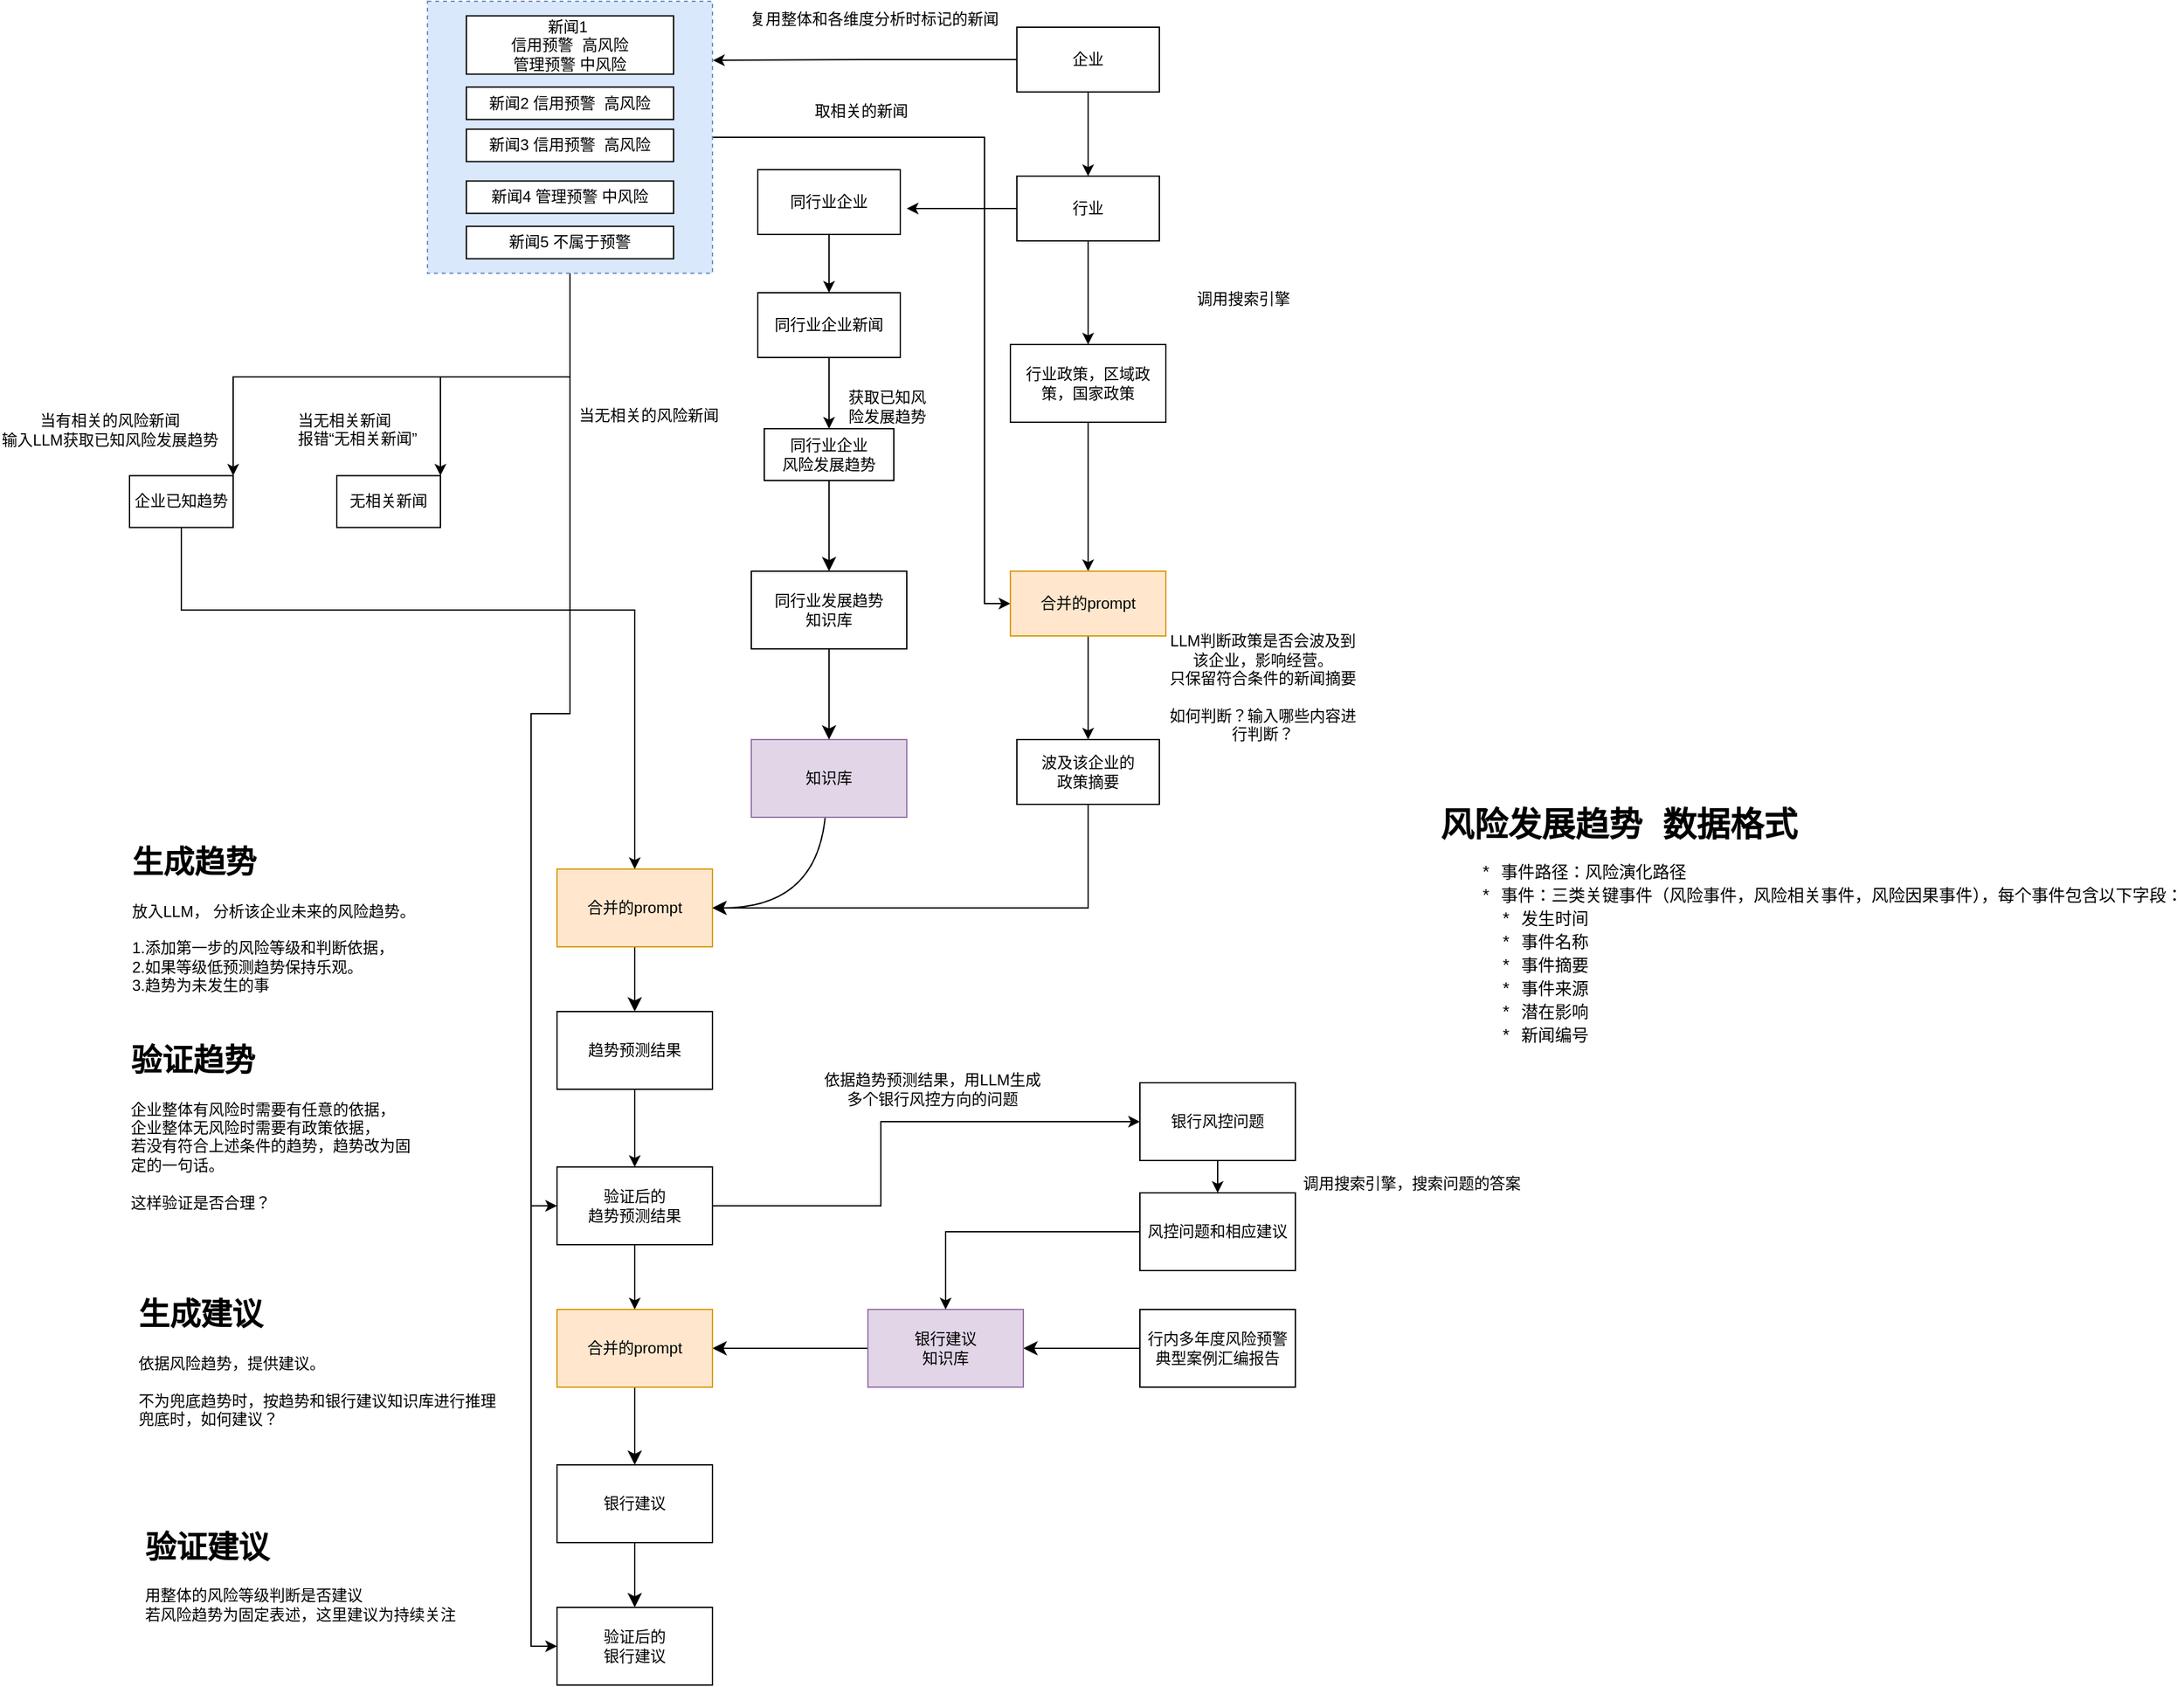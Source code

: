 <mxfile version="26.2.15" pages="2">
  <diagram id="g4KfrPMEAd8bduHjf5qQ" name="趋势预测">
    <mxGraphModel dx="2138" dy="1406" grid="1" gridSize="10" guides="1" tooltips="1" connect="1" arrows="1" fold="1" page="0" pageScale="1" pageWidth="827" pageHeight="1169" background="#FFFFFF" math="0" shadow="0">
      <root>
        <mxCell id="0" />
        <mxCell id="1" parent="0" />
        <mxCell id="ap1UafbcO5KSiNEdRv5n-14" style="edgeStyle=none;curved=1;orthogonalLoop=1;jettySize=auto;html=1;entryX=1;entryY=0.5;entryDx=0;entryDy=0;fontSize=12;startSize=8;endSize=8;" parent="1" source="oFf2WfIn4G3x6mx1aA_b-1" target="oFf2WfIn4G3x6mx1aA_b-9" edge="1">
          <mxGeometry relative="1" as="geometry">
            <Array as="points">
              <mxPoint x="-270" y="-40" />
            </Array>
          </mxGeometry>
        </mxCell>
        <mxCell id="oFf2WfIn4G3x6mx1aA_b-1" value="知识库" style="rounded=0;whiteSpace=wrap;html=1;fillColor=#e1d5e7;strokeColor=#9673a6;" parent="1" vertex="1">
          <mxGeometry x="-320" y="-170" width="120" height="60" as="geometry" />
        </mxCell>
        <mxCell id="cwKaPlKyqX2xf4Qcig6E-10" style="edgeStyle=none;curved=1;orthogonalLoop=1;jettySize=auto;html=1;entryX=0.5;entryY=0;entryDx=0;entryDy=0;fontSize=12;startSize=8;endSize=8;" parent="1" source="oFf2WfIn4G3x6mx1aA_b-5" target="oFf2WfIn4G3x6mx1aA_b-1" edge="1">
          <mxGeometry relative="1" as="geometry" />
        </mxCell>
        <mxCell id="oFf2WfIn4G3x6mx1aA_b-5" value="同行业发展趋势&lt;br&gt;知识库" style="rounded=0;whiteSpace=wrap;html=1;" parent="1" vertex="1">
          <mxGeometry x="-320" y="-300" width="120" height="60" as="geometry" />
        </mxCell>
        <mxCell id="ZHlB8Fmt3uqJ9cnptXor-5" value="" style="edgeStyle=none;curved=1;orthogonalLoop=1;jettySize=auto;html=1;fontSize=12;startSize=8;endSize=8;" parent="1" source="oFf2WfIn4G3x6mx1aA_b-9" target="ZHlB8Fmt3uqJ9cnptXor-4" edge="1">
          <mxGeometry relative="1" as="geometry" />
        </mxCell>
        <mxCell id="oFf2WfIn4G3x6mx1aA_b-9" value="合并的prompt" style="rounded=0;whiteSpace=wrap;html=1;fillColor=#ffe6cc;strokeColor=#d79b00;" parent="1" vertex="1">
          <mxGeometry x="-470" y="-70" width="120" height="60" as="geometry" />
        </mxCell>
        <mxCell id="oFf2WfIn4G3x6mx1aA_b-12" value="&lt;div style=&quot;&quot;&gt;&lt;h1&gt;&lt;span style=&quot;background-color: transparent; color: light-dark(rgb(0, 0, 0), rgb(255, 255, 255));&quot;&gt;生成趋势&lt;/span&gt;&lt;/h1&gt;&lt;span style=&quot;background-color: transparent; color: light-dark(rgb(0, 0, 0), rgb(255, 255, 255));&quot;&gt;放入LLM， 分析该企业未来的风险趋势。&lt;/span&gt;&lt;/div&gt;&lt;br&gt;&lt;div&gt;1.添加第一步的风险等级和判断依据，&lt;/div&gt;&lt;div&gt;2.如果等级低预测趋势保持乐观。&lt;/div&gt;&lt;div&gt;&lt;span style=&quot;background-color: transparent; color: light-dark(rgb(0, 0, 0), rgb(255, 255, 255));&quot;&gt;3.趋势为未发生的事&lt;/span&gt;&lt;div&gt;&lt;span style=&quot;background-color: transparent; color: light-dark(rgb(0, 0, 0), rgb(255, 255, 255));&quot;&gt;&lt;br&gt;&lt;/span&gt;&lt;/div&gt;&lt;div&gt;&lt;br&gt;&lt;/div&gt;&lt;/div&gt;" style="text;html=1;align=left;verticalAlign=middle;whiteSpace=wrap;rounded=0;" parent="1" vertex="1">
          <mxGeometry x="-800" y="-100" width="320" height="150" as="geometry" />
        </mxCell>
        <mxCell id="ZHlB8Fmt3uqJ9cnptXor-7" value="" style="edgeStyle=none;curved=1;orthogonalLoop=1;jettySize=auto;html=1;fontSize=12;startSize=8;endSize=8;" parent="1" source="ap1UafbcO5KSiNEdRv5n-1" target="ZHlB8Fmt3uqJ9cnptXor-6" edge="1">
          <mxGeometry relative="1" as="geometry" />
        </mxCell>
        <mxCell id="ap1UafbcO5KSiNEdRv5n-1" value="银行建议" style="rounded=0;whiteSpace=wrap;html=1;" parent="1" vertex="1">
          <mxGeometry x="-470" y="390" width="120" height="60" as="geometry" />
        </mxCell>
        <mxCell id="QwEnGSgPYAtN27IPZTok-28" style="edgeStyle=orthogonalEdgeStyle;rounded=0;orthogonalLoop=1;jettySize=auto;html=1;" edge="1" parent="1" source="ap1UafbcO5KSiNEdRv5n-3" target="oFf2WfIn4G3x6mx1aA_b-9">
          <mxGeometry relative="1" as="geometry">
            <Array as="points">
              <mxPoint x="-760" y="-270" />
              <mxPoint x="-410" y="-270" />
            </Array>
          </mxGeometry>
        </mxCell>
        <mxCell id="ap1UafbcO5KSiNEdRv5n-3" value="企业已知趋势" style="rounded=0;whiteSpace=wrap;html=1;" parent="1" vertex="1">
          <mxGeometry x="-800" y="-373.75" width="80" height="40" as="geometry" />
        </mxCell>
        <mxCell id="cwKaPlKyqX2xf4Qcig6E-9" style="edgeStyle=none;curved=1;orthogonalLoop=1;jettySize=auto;html=1;entryX=1;entryY=0.5;entryDx=0;entryDy=0;fontSize=12;startSize=8;endSize=8;" parent="1" source="ap1UafbcO5KSiNEdRv5n-4" target="cwKaPlKyqX2xf4Qcig6E-5" edge="1">
          <mxGeometry relative="1" as="geometry" />
        </mxCell>
        <mxCell id="ap1UafbcO5KSiNEdRv5n-4" value="行内多年度风险预警典型案例汇编报告" style="rounded=0;whiteSpace=wrap;html=1;" parent="1" vertex="1">
          <mxGeometry x="-20" y="270" width="120" height="60" as="geometry" />
        </mxCell>
        <mxCell id="ap1UafbcO5KSiNEdRv5n-12" style="edgeStyle=none;curved=1;orthogonalLoop=1;jettySize=auto;html=1;entryX=0.5;entryY=0;entryDx=0;entryDy=0;fontSize=12;startSize=8;endSize=8;strokeColor=#000000;" parent="1" source="ap1UafbcO5KSiNEdRv5n-11" target="oFf2WfIn4G3x6mx1aA_b-5" edge="1">
          <mxGeometry relative="1" as="geometry" />
        </mxCell>
        <mxCell id="ap1UafbcO5KSiNEdRv5n-11" value="同行业企业&lt;br&gt;风险发展趋势" style="rounded=0;whiteSpace=wrap;html=1;" parent="1" vertex="1">
          <mxGeometry x="-310" y="-410" width="100" height="40" as="geometry" />
        </mxCell>
        <mxCell id="ap1UafbcO5KSiNEdRv5n-15" value="&lt;div style=&quot;font-family: Consolas, &amp;quot;Courier New&amp;quot;, monospace; font-weight: normal; font-size: 13px; line-height: 18px; white-space: pre;&quot;&gt;&lt;div style=&quot;&quot;&gt;&lt;h1 style=&quot;&quot;&gt;风险发展趋势 数据格式&lt;/h1&gt;&lt;font&gt;&lt;font style=&quot;color: rgb(0, 0, 0);&quot;&gt;&amp;nbsp; &amp;nbsp; * 事件路径：风险演化路径&lt;br&gt;&lt;/font&gt;&lt;font style=&quot;color: rgb(0, 0, 0);&quot;&gt;    * 事件：三类关键事件（风险事件，风险相关事件，风险因果事件），每个事件包含以下字段：&lt;/font&gt;&lt;/font&gt;&lt;/div&gt;&lt;div style=&quot;&quot;&gt;&lt;span style=&quot;color: rgb(206, 145, 120);&quot;&gt;&lt;font style=&quot;color: rgb(0, 0, 0);&quot;&gt;&amp;nbsp; &amp;nbsp; &amp;nbsp; * 发生时间&lt;/font&gt;&lt;/span&gt;&lt;/div&gt;&lt;div style=&quot;&quot;&gt;&lt;span style=&quot;color: rgb(206, 145, 120);&quot;&gt;&lt;font style=&quot;color: rgb(0, 0, 0);&quot;&gt;&amp;nbsp; &amp;nbsp; &amp;nbsp; * 事件名称&lt;/font&gt;&lt;/span&gt;&lt;/div&gt;&lt;div style=&quot;&quot;&gt;&lt;span style=&quot;color: rgb(206, 145, 120);&quot;&gt;&lt;font style=&quot;color: rgb(0, 0, 0);&quot;&gt;&amp;nbsp; &amp;nbsp; &amp;nbsp; * 事件摘要&lt;/font&gt;&lt;/span&gt;&lt;/div&gt;&lt;div style=&quot;&quot;&gt;&lt;span style=&quot;color: rgb(206, 145, 120);&quot;&gt;&lt;font style=&quot;color: rgb(0, 0, 0);&quot;&gt;&amp;nbsp; &amp;nbsp; &amp;nbsp; * 事件来源&lt;/font&gt;&lt;/span&gt;&lt;/div&gt;&lt;div style=&quot;&quot;&gt;&lt;span style=&quot;color: rgb(206, 145, 120);&quot;&gt;&lt;font style=&quot;color: rgb(0, 0, 0);&quot;&gt;&amp;nbsp; &amp;nbsp; &amp;nbsp; * 潜在影响&lt;/font&gt;&lt;/span&gt;&lt;/div&gt;&lt;div style=&quot;&quot;&gt;&lt;span style=&quot;color: rgb(206, 145, 120);&quot;&gt;&lt;font style=&quot;color: rgb(0, 0, 0);&quot;&gt;&amp;nbsp; &amp;nbsp; &amp;nbsp; * 新闻编号&lt;/font&gt;&lt;/span&gt;&lt;/div&gt;&lt;/div&gt;" style="text;whiteSpace=wrap;html=1;" parent="1" vertex="1">
          <mxGeometry x="210" y="-135" width="560" height="220" as="geometry" />
        </mxCell>
        <mxCell id="cwKaPlKyqX2xf4Qcig6E-8" style="edgeStyle=none;curved=1;orthogonalLoop=1;jettySize=auto;html=1;entryX=1;entryY=0.5;entryDx=0;entryDy=0;fontSize=12;startSize=8;endSize=8;" parent="1" source="cwKaPlKyqX2xf4Qcig6E-5" target="cwKaPlKyqX2xf4Qcig6E-6" edge="1">
          <mxGeometry relative="1" as="geometry" />
        </mxCell>
        <mxCell id="cwKaPlKyqX2xf4Qcig6E-5" value="银行建议&lt;br&gt;知识库" style="rounded=0;whiteSpace=wrap;html=1;fillColor=#e1d5e7;strokeColor=#9673a6;" parent="1" vertex="1">
          <mxGeometry x="-230" y="270" width="120" height="60" as="geometry" />
        </mxCell>
        <mxCell id="cwKaPlKyqX2xf4Qcig6E-11" style="edgeStyle=none;curved=1;orthogonalLoop=1;jettySize=auto;html=1;entryX=0.5;entryY=0;entryDx=0;entryDy=0;fontSize=12;startSize=8;endSize=8;" parent="1" source="cwKaPlKyqX2xf4Qcig6E-6" target="ap1UafbcO5KSiNEdRv5n-1" edge="1">
          <mxGeometry relative="1" as="geometry" />
        </mxCell>
        <mxCell id="cwKaPlKyqX2xf4Qcig6E-6" value="合并的prompt" style="rounded=0;whiteSpace=wrap;html=1;fillColor=#ffe6cc;strokeColor=#d79b00;" parent="1" vertex="1">
          <mxGeometry x="-470" y="270" width="120" height="60" as="geometry" />
        </mxCell>
        <mxCell id="cwKaPlKyqX2xf4Qcig6E-12" value="&lt;h1&gt;生成建议&lt;/h1&gt;依据风险趋势，提供建议。&lt;div&gt;&lt;br&gt;&lt;div&gt;不为兜底趋势时，按趋势和银行建议知识库进行推理&lt;/div&gt;&lt;div&gt;兜底时，如何建议？&lt;br&gt;&lt;br&gt;&lt;/div&gt;&lt;/div&gt;" style="text;html=1;align=left;verticalAlign=middle;whiteSpace=wrap;rounded=0;" parent="1" vertex="1">
          <mxGeometry x="-795" y="260" width="310" height="100" as="geometry" />
        </mxCell>
        <mxCell id="WetCdsiVF_AP3SzyY_i4-27" value="" style="edgeStyle=orthogonalEdgeStyle;rounded=0;orthogonalLoop=1;jettySize=auto;html=1;" parent="1" source="cwKaPlKyqX2xf4Qcig6E-19" target="WetCdsiVF_AP3SzyY_i4-26" edge="1">
          <mxGeometry relative="1" as="geometry" />
        </mxCell>
        <mxCell id="cwKaPlKyqX2xf4Qcig6E-19" value="银行风控问题" style="rounded=0;whiteSpace=wrap;html=1;" parent="1" vertex="1">
          <mxGeometry x="-20" y="95" width="120" height="60" as="geometry" />
        </mxCell>
        <mxCell id="WetCdsiVF_AP3SzyY_i4-49" style="edgeStyle=orthogonalEdgeStyle;rounded=0;orthogonalLoop=1;jettySize=auto;html=1;entryX=0.5;entryY=0;entryDx=0;entryDy=0;" parent="1" source="cwKaPlKyqX2xf4Qcig6E-22" target="WetCdsiVF_AP3SzyY_i4-44" edge="1">
          <mxGeometry relative="1" as="geometry" />
        </mxCell>
        <mxCell id="cwKaPlKyqX2xf4Qcig6E-22" value="行业政策，区域政策，国家政策" style="rounded=0;whiteSpace=wrap;html=1;" parent="1" vertex="1">
          <mxGeometry x="-120" y="-475" width="120" height="60" as="geometry" />
        </mxCell>
        <mxCell id="cwKaPlKyqX2xf4Qcig6E-35" value="&lt;div style=&quot;&quot;&gt;&lt;h1 style=&quot;text-align: left;&quot;&gt;&lt;span style=&quot;background-color: transparent; color: light-dark(rgb(0, 0, 0), rgb(255, 255, 255));&quot;&gt;验证趋势&lt;/span&gt;&lt;/h1&gt;&lt;div style=&quot;text-align: left;&quot;&gt;&lt;span style=&quot;background-color: transparent; color: light-dark(rgb(0, 0, 0), rgb(255, 255, 255));&quot;&gt;企业整体有风险时需要有任意的依据，&lt;/span&gt;&lt;/div&gt;&lt;div style=&quot;text-align: left;&quot;&gt;&lt;span style=&quot;background-color: transparent; color: light-dark(rgb(0, 0, 0), rgb(255, 255, 255));&quot;&gt;企业整体无风险时需要有政策依据，&lt;/span&gt;&lt;/div&gt;&lt;/div&gt;&lt;div style=&quot;text-align: left;&quot;&gt;若没有符合上述条件的趋势，趋势改为&lt;span style=&quot;background-color: transparent; color: light-dark(rgb(0, 0, 0), rgb(255, 255, 255));&quot;&gt;固定的一句话。&lt;/span&gt;&lt;/div&gt;&lt;div style=&quot;text-align: left;&quot;&gt;&lt;span style=&quot;background-color: transparent; color: light-dark(rgb(0, 0, 0), rgb(255, 255, 255));&quot;&gt;&lt;br&gt;&lt;/span&gt;&lt;/div&gt;&lt;div style=&quot;text-align: left;&quot;&gt;&lt;span style=&quot;background-color: transparent; color: light-dark(rgb(0, 0, 0), rgb(255, 255, 255));&quot;&gt;这样验证是否合理？&lt;/span&gt;&lt;/div&gt;&lt;div style=&quot;text-align: left;&quot;&gt;&lt;br&gt;&lt;/div&gt;" style="text;html=1;align=center;verticalAlign=middle;whiteSpace=wrap;rounded=0;" parent="1" vertex="1">
          <mxGeometry x="-800" y="75" width="225" height="105" as="geometry" />
        </mxCell>
        <mxCell id="WetCdsiVF_AP3SzyY_i4-15" value="" style="edgeStyle=orthogonalEdgeStyle;rounded=0;orthogonalLoop=1;jettySize=auto;html=1;" parent="1" source="ZHlB8Fmt3uqJ9cnptXor-4" target="WetCdsiVF_AP3SzyY_i4-14" edge="1">
          <mxGeometry relative="1" as="geometry" />
        </mxCell>
        <mxCell id="ZHlB8Fmt3uqJ9cnptXor-4" value="趋势预测结果" style="rounded=0;whiteSpace=wrap;html=1;" parent="1" vertex="1">
          <mxGeometry x="-470" y="40" width="120" height="60" as="geometry" />
        </mxCell>
        <mxCell id="ZHlB8Fmt3uqJ9cnptXor-6" value="验证后的&lt;br&gt;银行建议" style="rounded=0;whiteSpace=wrap;html=1;" parent="1" vertex="1">
          <mxGeometry x="-470" y="500" width="120" height="60" as="geometry" />
        </mxCell>
        <mxCell id="ZHlB8Fmt3uqJ9cnptXor-13" value="&lt;h1&gt;&lt;span style=&quot;&quot;&gt;验证建议&lt;/span&gt;&lt;/h1&gt;&lt;span style=&quot;&quot;&gt;用整体的风险等级判断是否建议&lt;/span&gt;&lt;br style=&quot;padding: 0px; margin: 0px;&quot;&gt;&lt;span style=&quot;&quot;&gt;若风险趋势为固定表述，这里建议为持续关注&lt;br&gt;&lt;br&gt;&lt;/span&gt;" style="text;html=1;align=left;verticalAlign=middle;whiteSpace=wrap;rounded=0;" parent="1" vertex="1">
          <mxGeometry x="-790" y="430" width="275" height="90" as="geometry" />
        </mxCell>
        <mxCell id="ZHlB8Fmt3uqJ9cnptXor-16" value="LLM判断政策是否会波及到该企业，影响经营。&lt;br&gt;只保留符合条件的新闻摘要&lt;div&gt;&lt;br&gt;&lt;/div&gt;&lt;div&gt;如何判断？输入哪些内容进行判断？&lt;/div&gt;" style="text;html=1;align=center;verticalAlign=middle;whiteSpace=wrap;rounded=0;" parent="1" vertex="1">
          <mxGeometry y="-250" width="150" height="80" as="geometry" />
        </mxCell>
        <mxCell id="WetCdsiVF_AP3SzyY_i4-52" style="edgeStyle=orthogonalEdgeStyle;rounded=0;orthogonalLoop=1;jettySize=auto;html=1;entryX=0;entryY=0.5;entryDx=0;entryDy=0;" parent="1" source="dJdMZ9Y7PKRbqeQjchNC-1" target="WetCdsiVF_AP3SzyY_i4-44" edge="1">
          <mxGeometry relative="1" as="geometry">
            <Array as="points">
              <mxPoint x="-140" y="-635" />
              <mxPoint x="-140" y="-275" />
            </Array>
          </mxGeometry>
        </mxCell>
        <mxCell id="QwEnGSgPYAtN27IPZTok-23" style="edgeStyle=orthogonalEdgeStyle;rounded=0;orthogonalLoop=1;jettySize=auto;html=1;entryX=1;entryY=0;entryDx=0;entryDy=0;" edge="1" parent="1" source="dJdMZ9Y7PKRbqeQjchNC-1" target="WetCdsiVF_AP3SzyY_i4-17">
          <mxGeometry relative="1" as="geometry">
            <Array as="points">
              <mxPoint x="-460" y="-450" />
              <mxPoint x="-560" y="-450" />
            </Array>
          </mxGeometry>
        </mxCell>
        <mxCell id="QwEnGSgPYAtN27IPZTok-24" style="edgeStyle=orthogonalEdgeStyle;rounded=0;orthogonalLoop=1;jettySize=auto;html=1;entryX=1;entryY=0;entryDx=0;entryDy=0;" edge="1" parent="1" source="dJdMZ9Y7PKRbqeQjchNC-1" target="ap1UafbcO5KSiNEdRv5n-3">
          <mxGeometry relative="1" as="geometry">
            <Array as="points">
              <mxPoint x="-460" y="-450" />
              <mxPoint x="-720" y="-450" />
            </Array>
          </mxGeometry>
        </mxCell>
        <mxCell id="QwEnGSgPYAtN27IPZTok-26" style="edgeStyle=orthogonalEdgeStyle;rounded=0;orthogonalLoop=1;jettySize=auto;html=1;entryX=0;entryY=0.5;entryDx=0;entryDy=0;" edge="1" parent="1" source="dJdMZ9Y7PKRbqeQjchNC-1" target="WetCdsiVF_AP3SzyY_i4-14">
          <mxGeometry relative="1" as="geometry">
            <Array as="points">
              <mxPoint x="-460" y="-190" />
              <mxPoint x="-490" y="-190" />
              <mxPoint x="-490" y="190" />
            </Array>
          </mxGeometry>
        </mxCell>
        <mxCell id="QwEnGSgPYAtN27IPZTok-27" style="edgeStyle=orthogonalEdgeStyle;rounded=0;orthogonalLoop=1;jettySize=auto;html=1;entryX=0;entryY=0.5;entryDx=0;entryDy=0;" edge="1" parent="1" source="dJdMZ9Y7PKRbqeQjchNC-1" target="ZHlB8Fmt3uqJ9cnptXor-6">
          <mxGeometry relative="1" as="geometry">
            <Array as="points">
              <mxPoint x="-460" y="-190" />
              <mxPoint x="-490" y="-190" />
              <mxPoint x="-490" y="530" />
            </Array>
          </mxGeometry>
        </mxCell>
        <mxCell id="dJdMZ9Y7PKRbqeQjchNC-1" value="" style="rounded=0;whiteSpace=wrap;html=1;dashed=1;fillColor=#dae8fc;strokeColor=#6c8ebf;" parent="1" vertex="1">
          <mxGeometry x="-570" y="-740" width="220" height="210" as="geometry" />
        </mxCell>
        <mxCell id="dJdMZ9Y7PKRbqeQjchNC-2" value="新闻5 不属于预警" style="rounded=0;whiteSpace=wrap;html=1;" parent="1" vertex="1">
          <mxGeometry x="-540" y="-566.25" width="160" height="25" as="geometry" />
        </mxCell>
        <mxCell id="dJdMZ9Y7PKRbqeQjchNC-3" value="新闻4 管理预警 中风险" style="rounded=0;whiteSpace=wrap;html=1;" parent="1" vertex="1">
          <mxGeometry x="-540" y="-601.25" width="160" height="25" as="geometry" />
        </mxCell>
        <mxCell id="dJdMZ9Y7PKRbqeQjchNC-4" value="新闻3 信用预警&amp;nbsp; 高风险" style="rounded=0;whiteSpace=wrap;html=1;" parent="1" vertex="1">
          <mxGeometry x="-540" y="-641.25" width="160" height="25" as="geometry" />
        </mxCell>
        <mxCell id="dJdMZ9Y7PKRbqeQjchNC-5" value="新闻2 信用预警&amp;nbsp; 高风险" style="rounded=0;whiteSpace=wrap;html=1;" parent="1" vertex="1">
          <mxGeometry x="-540" y="-673.75" width="160" height="25" as="geometry" />
        </mxCell>
        <mxCell id="dJdMZ9Y7PKRbqeQjchNC-6" value="新闻1&amp;nbsp;&lt;div&gt;信用预警&amp;nbsp; 高风险&lt;div&gt;管理预警 中风险&lt;/div&gt;&lt;/div&gt;" style="rounded=0;whiteSpace=wrap;html=1;" parent="1" vertex="1">
          <mxGeometry x="-540" y="-728.75" width="160" height="45" as="geometry" />
        </mxCell>
        <mxCell id="WetCdsiVF_AP3SzyY_i4-5" style="edgeStyle=orthogonalEdgeStyle;rounded=0;orthogonalLoop=1;jettySize=auto;html=1;entryX=0.5;entryY=0;entryDx=0;entryDy=0;" parent="1" source="WetCdsiVF_AP3SzyY_i4-2" target="cwKaPlKyqX2xf4Qcig6E-22" edge="1">
          <mxGeometry relative="1" as="geometry" />
        </mxCell>
        <mxCell id="WetCdsiVF_AP3SzyY_i4-10" style="edgeStyle=orthogonalEdgeStyle;rounded=0;orthogonalLoop=1;jettySize=auto;html=1;" parent="1" source="WetCdsiVF_AP3SzyY_i4-2" edge="1">
          <mxGeometry relative="1" as="geometry">
            <mxPoint x="-200" y="-580" as="targetPoint" />
          </mxGeometry>
        </mxCell>
        <mxCell id="WetCdsiVF_AP3SzyY_i4-2" value="行业" style="html=1;whiteSpace=wrap;" parent="1" vertex="1">
          <mxGeometry x="-115" y="-605" width="110" height="50" as="geometry" />
        </mxCell>
        <mxCell id="WetCdsiVF_AP3SzyY_i4-6" style="edgeStyle=orthogonalEdgeStyle;rounded=0;orthogonalLoop=1;jettySize=auto;html=1;entryX=0.5;entryY=0;entryDx=0;entryDy=0;" parent="1" source="WetCdsiVF_AP3SzyY_i4-3" target="WetCdsiVF_AP3SzyY_i4-2" edge="1">
          <mxGeometry relative="1" as="geometry" />
        </mxCell>
        <mxCell id="WetCdsiVF_AP3SzyY_i4-3" value="企业" style="html=1;whiteSpace=wrap;" parent="1" vertex="1">
          <mxGeometry x="-115" y="-720" width="110" height="50" as="geometry" />
        </mxCell>
        <mxCell id="WetCdsiVF_AP3SzyY_i4-7" value="&lt;span&gt;&lt;font&gt;&lt;font style=&quot;color: rgb(0, 0, 0);&quot;&gt;调用搜索引擎&lt;/font&gt;&lt;/font&gt;&lt;/span&gt;" style="text;html=1;align=center;verticalAlign=middle;whiteSpace=wrap;rounded=0;" parent="1" vertex="1">
          <mxGeometry x="-50" y="-520" width="220" height="20" as="geometry" />
        </mxCell>
        <mxCell id="WetCdsiVF_AP3SzyY_i4-8" value="复用整体和各维度分析时标记的新闻" style="text;html=1;align=center;verticalAlign=middle;whiteSpace=wrap;rounded=0;" parent="1" vertex="1">
          <mxGeometry x="-330" y="-740" width="210" height="27.5" as="geometry" />
        </mxCell>
        <mxCell id="WetCdsiVF_AP3SzyY_i4-42" style="edgeStyle=orthogonalEdgeStyle;rounded=0;orthogonalLoop=1;jettySize=auto;html=1;entryX=0.5;entryY=0;entryDx=0;entryDy=0;" parent="1" source="WetCdsiVF_AP3SzyY_i4-9" target="WetCdsiVF_AP3SzyY_i4-40" edge="1">
          <mxGeometry relative="1" as="geometry" />
        </mxCell>
        <mxCell id="WetCdsiVF_AP3SzyY_i4-9" value="同行业企业" style="html=1;whiteSpace=wrap;" parent="1" vertex="1">
          <mxGeometry x="-315" y="-610" width="110" height="50" as="geometry" />
        </mxCell>
        <mxCell id="WetCdsiVF_AP3SzyY_i4-16" style="edgeStyle=orthogonalEdgeStyle;rounded=0;orthogonalLoop=1;jettySize=auto;html=1;entryX=0.5;entryY=0;entryDx=0;entryDy=0;" parent="1" source="WetCdsiVF_AP3SzyY_i4-14" target="cwKaPlKyqX2xf4Qcig6E-6" edge="1">
          <mxGeometry relative="1" as="geometry" />
        </mxCell>
        <mxCell id="WetCdsiVF_AP3SzyY_i4-29" style="edgeStyle=orthogonalEdgeStyle;rounded=0;orthogonalLoop=1;jettySize=auto;html=1;entryX=0;entryY=0.5;entryDx=0;entryDy=0;" parent="1" source="WetCdsiVF_AP3SzyY_i4-14" target="cwKaPlKyqX2xf4Qcig6E-19" edge="1">
          <mxGeometry relative="1" as="geometry">
            <Array as="points">
              <mxPoint x="-220" y="190" />
              <mxPoint x="-220" y="125" />
            </Array>
          </mxGeometry>
        </mxCell>
        <mxCell id="WetCdsiVF_AP3SzyY_i4-14" value="验证后的&lt;br&gt;趋势预测结果" style="rounded=0;whiteSpace=wrap;html=1;" parent="1" vertex="1">
          <mxGeometry x="-470" y="160" width="120" height="60" as="geometry" />
        </mxCell>
        <mxCell id="WetCdsiVF_AP3SzyY_i4-17" value="无相关新闻" style="html=1;whiteSpace=wrap;" parent="1" vertex="1">
          <mxGeometry x="-640" y="-373.75" width="80" height="40" as="geometry" />
        </mxCell>
        <mxCell id="WetCdsiVF_AP3SzyY_i4-19" value="&lt;span style=&quot;text-align: center;&quot;&gt;当无&lt;/span&gt;&lt;span style=&quot;color: light-dark(rgb(0, 0, 0), rgb(255, 255, 255)); background-color: transparent; text-align: center;&quot;&gt;相关&lt;/span&gt;&lt;span style=&quot;color: light-dark(rgb(0, 0, 0), rgb(255, 255, 255)); background-color: transparent; text-align: center;&quot;&gt;新闻&lt;br&gt;报错“无相关新闻&lt;/span&gt;&lt;span style=&quot;color: light-dark(rgb(0, 0, 0), rgb(255, 255, 255)); background-color: transparent; text-align: center;&quot;&gt;”&lt;/span&gt;" style="text;whiteSpace=wrap;html=1;" parent="1" vertex="1">
          <mxGeometry x="-672.5" y="-430" width="102.5" height="40" as="geometry" />
        </mxCell>
        <mxCell id="WetCdsiVF_AP3SzyY_i4-20" value="&lt;span style=&quot;forced-color-adjust: none; color: light-dark(rgb(0, 0, 0), rgb(255, 255, 255)); font-family: Helvetica; font-size: 12px; font-style: normal; font-variant-ligatures: normal; font-variant-caps: normal; font-weight: 400; letter-spacing: normal; orphans: 2; text-indent: 0px; text-transform: none; widows: 2; word-spacing: 0px; -webkit-text-stroke-width: 0px; white-space: normal; background-color: transparent; text-decoration-thickness: initial; text-decoration-style: initial; text-decoration-color: initial; text-align: center;&quot;&gt;当无相关的风险&lt;/span&gt;&lt;span style=&quot;forced-color-adjust: none; color: light-dark(rgb(0, 0, 0), rgb(255, 255, 255)); font-family: Helvetica; font-size: 12px; font-style: normal; font-variant-ligatures: normal; font-variant-caps: normal; font-weight: 400; letter-spacing: normal; orphans: 2; text-indent: 0px; text-transform: none; widows: 2; word-spacing: 0px; -webkit-text-stroke-width: 0px; white-space: normal; background-color: transparent; text-decoration-thickness: initial; text-decoration-style: initial; text-decoration-color: initial; text-align: center;&quot;&gt;新闻&lt;/span&gt;" style="text;whiteSpace=wrap;html=1;" parent="1" vertex="1">
          <mxGeometry x="-455" y="-433.75" width="135" height="60" as="geometry" />
        </mxCell>
        <mxCell id="WetCdsiVF_AP3SzyY_i4-23" style="edgeStyle=orthogonalEdgeStyle;rounded=0;orthogonalLoop=1;jettySize=auto;html=1;exitX=0.5;exitY=1;exitDx=0;exitDy=0;" parent="1" source="WetCdsiVF_AP3SzyY_i4-20" target="WetCdsiVF_AP3SzyY_i4-20" edge="1">
          <mxGeometry relative="1" as="geometry" />
        </mxCell>
        <mxCell id="WetCdsiVF_AP3SzyY_i4-25" value="依据趋势预测结果，用LLM生成多个银行风控方向的问题" style="text;html=1;align=center;verticalAlign=middle;whiteSpace=wrap;rounded=0;" parent="1" vertex="1">
          <mxGeometry x="-270" y="85" width="180" height="30" as="geometry" />
        </mxCell>
        <mxCell id="WetCdsiVF_AP3SzyY_i4-30" style="edgeStyle=orthogonalEdgeStyle;rounded=0;orthogonalLoop=1;jettySize=auto;html=1;entryX=0.5;entryY=0;entryDx=0;entryDy=0;" parent="1" source="WetCdsiVF_AP3SzyY_i4-26" target="cwKaPlKyqX2xf4Qcig6E-5" edge="1">
          <mxGeometry relative="1" as="geometry" />
        </mxCell>
        <mxCell id="WetCdsiVF_AP3SzyY_i4-26" value="风控问题和相应建议" style="rounded=0;whiteSpace=wrap;html=1;" parent="1" vertex="1">
          <mxGeometry x="-20" y="180" width="120" height="60" as="geometry" />
        </mxCell>
        <mxCell id="WetCdsiVF_AP3SzyY_i4-28" value="调用搜索引擎，搜索问题的答案" style="text;html=1;align=center;verticalAlign=middle;whiteSpace=wrap;rounded=0;" parent="1" vertex="1">
          <mxGeometry x="100" y="150" width="180" height="45" as="geometry" />
        </mxCell>
        <mxCell id="WetCdsiVF_AP3SzyY_i4-33" style="edgeStyle=orthogonalEdgeStyle;rounded=0;orthogonalLoop=1;jettySize=auto;html=1;entryX=1.002;entryY=0.217;entryDx=0;entryDy=0;entryPerimeter=0;" parent="1" source="WetCdsiVF_AP3SzyY_i4-3" target="dJdMZ9Y7PKRbqeQjchNC-1" edge="1">
          <mxGeometry relative="1" as="geometry" />
        </mxCell>
        <mxCell id="WetCdsiVF_AP3SzyY_i4-35" value="当有相关的风险新闻&lt;br&gt;输入LLM获取已知风险发展趋势" style="text;html=1;align=center;verticalAlign=middle;whiteSpace=wrap;rounded=0;" parent="1" vertex="1">
          <mxGeometry x="-900" y="-421.87" width="170" height="26.25" as="geometry" />
        </mxCell>
        <mxCell id="WetCdsiVF_AP3SzyY_i4-37" value="获取已知风险发展趋势" style="text;html=1;align=center;verticalAlign=middle;whiteSpace=wrap;rounded=0;" parent="1" vertex="1">
          <mxGeometry x="-250" y="-440" width="70" height="25" as="geometry" />
        </mxCell>
        <mxCell id="WetCdsiVF_AP3SzyY_i4-41" style="edgeStyle=orthogonalEdgeStyle;rounded=0;orthogonalLoop=1;jettySize=auto;html=1;entryX=0.5;entryY=0;entryDx=0;entryDy=0;" parent="1" source="WetCdsiVF_AP3SzyY_i4-40" target="ap1UafbcO5KSiNEdRv5n-11" edge="1">
          <mxGeometry relative="1" as="geometry">
            <mxPoint x="-260" y="-420" as="targetPoint" />
          </mxGeometry>
        </mxCell>
        <mxCell id="WetCdsiVF_AP3SzyY_i4-40" value="同行业企业新闻" style="html=1;whiteSpace=wrap;" parent="1" vertex="1">
          <mxGeometry x="-315" y="-515" width="110" height="50" as="geometry" />
        </mxCell>
        <mxCell id="QwEnGSgPYAtN27IPZTok-6" value="" style="edgeStyle=orthogonalEdgeStyle;rounded=0;orthogonalLoop=1;jettySize=auto;html=1;" edge="1" parent="1" source="WetCdsiVF_AP3SzyY_i4-44" target="QwEnGSgPYAtN27IPZTok-4">
          <mxGeometry relative="1" as="geometry" />
        </mxCell>
        <mxCell id="WetCdsiVF_AP3SzyY_i4-44" value="合并的prompt" style="rounded=0;whiteSpace=wrap;html=1;fillColor=#ffe6cc;strokeColor=#d79b00;" parent="1" vertex="1">
          <mxGeometry x="-120" y="-300" width="120" height="50" as="geometry" />
        </mxCell>
        <mxCell id="QwEnGSgPYAtN27IPZTok-17" style="edgeStyle=orthogonalEdgeStyle;rounded=0;orthogonalLoop=1;jettySize=auto;html=1;entryX=1;entryY=0.5;entryDx=0;entryDy=0;" edge="1" parent="1" source="QwEnGSgPYAtN27IPZTok-4" target="oFf2WfIn4G3x6mx1aA_b-9">
          <mxGeometry relative="1" as="geometry">
            <Array as="points">
              <mxPoint x="-60" y="-40" />
            </Array>
          </mxGeometry>
        </mxCell>
        <mxCell id="QwEnGSgPYAtN27IPZTok-4" value="波及该企业的&lt;br&gt;政策摘要" style="html=1;whiteSpace=wrap;" vertex="1" parent="1">
          <mxGeometry x="-115" y="-170" width="110" height="50" as="geometry" />
        </mxCell>
        <mxCell id="QwEnGSgPYAtN27IPZTok-18" value="取相关的新闻" style="text;html=1;align=center;verticalAlign=middle;whiteSpace=wrap;rounded=0;" vertex="1" parent="1">
          <mxGeometry x="-280" y="-670" width="90" height="30" as="geometry" />
        </mxCell>
      </root>
    </mxGraphModel>
  </diagram>
  <diagram name="整体和各维度分析" id="-CptS_FyW93wxNX5hnl3">
    <mxGraphModel dx="1173" dy="758" grid="1" gridSize="10" guides="1" tooltips="1" connect="1" arrows="1" fold="1" page="1" pageScale="1" pageWidth="827" pageHeight="1169" background="#FFFFFF" math="0" shadow="0">
      <root>
        <mxCell id="0" />
        <mxCell id="1" parent="0" />
        <mxCell id="s7Zkl6-Z5yvxKvuWmYw4-3" style="edgeStyle=orthogonalEdgeStyle;rounded=0;orthogonalLoop=1;jettySize=auto;html=1;exitX=0.689;exitY=1.017;exitDx=0;exitDy=0;exitPerimeter=0;" edge="1" parent="1" source="sgrRT7Y9RnZKxksEeC1y-44">
          <mxGeometry relative="1" as="geometry">
            <mxPoint x="285" y="1507.5" as="targetPoint" />
            <mxPoint x="420" y="1360" as="sourcePoint" />
            <Array as="points">
              <mxPoint x="381" y="1360" />
              <mxPoint x="380" y="1508" />
            </Array>
          </mxGeometry>
        </mxCell>
        <mxCell id="sgrRT7Y9RnZKxksEeC1y-44" value="" style="rounded=0;whiteSpace=wrap;html=1;" parent="1" vertex="1">
          <mxGeometry x="250" y="1120" width="190" height="232.5" as="geometry" />
        </mxCell>
        <mxCell id="sgrRT7Y9RnZKxksEeC1y-24" value="" style="rounded=0;whiteSpace=wrap;html=1;dashed=1;" parent="1" vertex="1">
          <mxGeometry x="260" y="1240" width="166" height="90" as="geometry" />
        </mxCell>
        <mxCell id="sgrRT7Y9RnZKxksEeC1y-23" value="" style="rounded=0;whiteSpace=wrap;html=1;dashed=1;" parent="1" vertex="1">
          <mxGeometry x="260" y="1135" width="170" height="100" as="geometry" />
        </mxCell>
        <mxCell id="s7Zkl6-Z5yvxKvuWmYw4-4" style="edgeStyle=orthogonalEdgeStyle;rounded=0;orthogonalLoop=1;jettySize=auto;html=1;" edge="1" parent="1" source="sgrRT7Y9RnZKxksEeC1y-10">
          <mxGeometry relative="1" as="geometry">
            <mxPoint x="253" y="810" as="targetPoint" />
          </mxGeometry>
        </mxCell>
        <mxCell id="sgrRT7Y9RnZKxksEeC1y-10" value="" style="rounded=0;whiteSpace=wrap;html=1;dashed=1;fillColor=none;" parent="1" vertex="1">
          <mxGeometry x="198.25" y="580" width="110" height="160" as="geometry" />
        </mxCell>
        <mxCell id="sgrRT7Y9RnZKxksEeC1y-1" value="新闻5" style="rounded=0;whiteSpace=wrap;html=1;" parent="1" vertex="1">
          <mxGeometry x="218.25" y="710" width="70" height="20" as="geometry" />
        </mxCell>
        <mxCell id="sgrRT7Y9RnZKxksEeC1y-2" value="新闻4" style="rounded=0;whiteSpace=wrap;html=1;" parent="1" vertex="1">
          <mxGeometry x="218.25" y="680" width="70" height="20" as="geometry" />
        </mxCell>
        <mxCell id="sgrRT7Y9RnZKxksEeC1y-3" value="新闻3" style="rounded=0;whiteSpace=wrap;html=1;" parent="1" vertex="1">
          <mxGeometry x="218.25" y="650" width="70" height="20" as="geometry" />
        </mxCell>
        <mxCell id="sgrRT7Y9RnZKxksEeC1y-4" value="新闻2" style="rounded=0;whiteSpace=wrap;html=1;" parent="1" vertex="1">
          <mxGeometry x="218.25" y="620" width="70" height="20" as="geometry" />
        </mxCell>
        <mxCell id="sgrRT7Y9RnZKxksEeC1y-5" value="新闻1" style="rounded=0;whiteSpace=wrap;html=1;" parent="1" vertex="1">
          <mxGeometry x="218.25" y="590" width="70" height="20" as="geometry" />
        </mxCell>
        <mxCell id="sgrRT7Y9RnZKxksEeC1y-9" value="获取新闻数据&lt;div&gt;搜索引擎、API&lt;/div&gt;" style="text;html=1;align=center;verticalAlign=middle;whiteSpace=wrap;rounded=0;" parent="1" vertex="1">
          <mxGeometry x="358.25" y="510" width="125" height="30" as="geometry" />
        </mxCell>
        <mxCell id="sgrRT7Y9RnZKxksEeC1y-14" value="若能搜到新闻，用LLM标记 各个新闻&lt;div&gt;风险维度、风险等级、可信度、关注企业&lt;/div&gt;" style="text;html=1;align=center;verticalAlign=middle;whiteSpace=wrap;rounded=0;" parent="1" vertex="1">
          <mxGeometry x="300" y="755" width="257.5" height="40" as="geometry" />
        </mxCell>
        <mxCell id="sgrRT7Y9RnZKxksEeC1y-15" value="信用预警" style="text;html=1;align=center;verticalAlign=middle;whiteSpace=wrap;rounded=0;" parent="1" vertex="1">
          <mxGeometry x="260" y="1170" width="60" height="30" as="geometry" />
        </mxCell>
        <mxCell id="sgrRT7Y9RnZKxksEeC1y-16" value="管理预警" style="text;html=1;align=center;verticalAlign=middle;whiteSpace=wrap;rounded=0;" parent="1" vertex="1">
          <mxGeometry x="260" y="1260" width="60" height="30" as="geometry" />
        </mxCell>
        <mxCell id="sgrRT7Y9RnZKxksEeC1y-17" value="新闻1" style="rounded=0;whiteSpace=wrap;html=1;" parent="1" vertex="1">
          <mxGeometry x="336" y="1140" width="70" height="20" as="geometry" />
        </mxCell>
        <mxCell id="sgrRT7Y9RnZKxksEeC1y-18" value="新闻2" style="rounded=0;whiteSpace=wrap;html=1;" parent="1" vertex="1">
          <mxGeometry x="336" y="1175" width="70" height="20" as="geometry" />
        </mxCell>
        <mxCell id="sgrRT7Y9RnZKxksEeC1y-19" value="新闻3" style="rounded=0;whiteSpace=wrap;html=1;" parent="1" vertex="1">
          <mxGeometry x="336" y="1210" width="70" height="20" as="geometry" />
        </mxCell>
        <mxCell id="sgrRT7Y9RnZKxksEeC1y-20" value="新闻1" style="rounded=0;whiteSpace=wrap;html=1;" parent="1" vertex="1">
          <mxGeometry x="336" y="1250" width="70" height="20" as="geometry" />
        </mxCell>
        <mxCell id="sgrRT7Y9RnZKxksEeC1y-22" value="新闻4" style="rounded=0;whiteSpace=wrap;html=1;" parent="1" vertex="1">
          <mxGeometry x="336" y="1290" width="70" height="20" as="geometry" />
        </mxCell>
        <mxCell id="sgrRT7Y9RnZKxksEeC1y-29" value="整理合并同风险维度新闻&lt;br&gt;删除无风险和非关注企业&lt;div&gt;&lt;br&gt;&lt;/div&gt;" style="text;html=1;align=center;verticalAlign=middle;whiteSpace=wrap;rounded=0;" parent="1" vertex="1">
          <mxGeometry x="331.75" y="1045" width="194" height="30" as="geometry" />
        </mxCell>
        <mxCell id="s7Zkl6-Z5yvxKvuWmYw4-1" style="edgeStyle=orthogonalEdgeStyle;rounded=0;orthogonalLoop=1;jettySize=auto;html=1;exitX=0.5;exitY=1;exitDx=0;exitDy=0;" edge="1" parent="1" source="sgrRT7Y9RnZKxksEeC1y-32" target="sgrRT7Y9RnZKxksEeC1y-44">
          <mxGeometry relative="1" as="geometry">
            <mxPoint x="140" y="1110" as="targetPoint" />
            <Array as="points">
              <mxPoint x="240" y="1025" />
              <mxPoint x="240" y="1100" />
              <mxPoint x="345" y="1100" />
            </Array>
          </mxGeometry>
        </mxCell>
        <mxCell id="s7Zkl6-Z5yvxKvuWmYw4-2" style="edgeStyle=orthogonalEdgeStyle;rounded=0;orthogonalLoop=1;jettySize=auto;html=1;entryX=0;entryY=0.5;entryDx=0;entryDy=0;" edge="1" parent="1" target="T9yDbReyKK24o-jUDLcp-8">
          <mxGeometry relative="1" as="geometry">
            <mxPoint x="240" y="1030" as="sourcePoint" />
            <mxPoint x="172.5" y="1515" as="targetPoint" />
            <Array as="points">
              <mxPoint x="240" y="1100" />
              <mxPoint x="90" y="1100" />
              <mxPoint x="90" y="1510" />
            </Array>
          </mxGeometry>
        </mxCell>
        <mxCell id="sgrRT7Y9RnZKxksEeC1y-32" value="" style="rounded=0;whiteSpace=wrap;html=1;dashed=1;fillColor=#dae8fc;strokeColor=#6c8ebf;" parent="1" vertex="1">
          <mxGeometry x="142.5" y="820" width="220" height="205" as="geometry" />
        </mxCell>
        <mxCell id="sgrRT7Y9RnZKxksEeC1y-33" value="新闻5 不属于预警" style="rounded=0;whiteSpace=wrap;html=1;" parent="1" vertex="1">
          <mxGeometry x="162.5" y="992.5" width="160" height="25" as="geometry" />
        </mxCell>
        <mxCell id="sgrRT7Y9RnZKxksEeC1y-34" value="新闻4 管理预警 中风险" style="rounded=0;whiteSpace=wrap;html=1;" parent="1" vertex="1">
          <mxGeometry x="162.5" y="957.5" width="160" height="25" as="geometry" />
        </mxCell>
        <mxCell id="sgrRT7Y9RnZKxksEeC1y-35" value="新闻3 信用预警&amp;nbsp; 高风险" style="rounded=0;whiteSpace=wrap;html=1;" parent="1" vertex="1">
          <mxGeometry x="162.5" y="917.5" width="160" height="25" as="geometry" />
        </mxCell>
        <mxCell id="sgrRT7Y9RnZKxksEeC1y-36" value="新闻2 信用预警&amp;nbsp; 高风险" style="rounded=0;whiteSpace=wrap;html=1;" parent="1" vertex="1">
          <mxGeometry x="162.5" y="885" width="160" height="25" as="geometry" />
        </mxCell>
        <mxCell id="sgrRT7Y9RnZKxksEeC1y-37" value="新闻1&amp;nbsp;&lt;div&gt;信用预警&amp;nbsp; 高风险&lt;div&gt;管理预警 中风险&lt;/div&gt;&lt;/div&gt;" style="rounded=0;whiteSpace=wrap;html=1;" parent="1" vertex="1">
          <mxGeometry x="162.5" y="830" width="160" height="45" as="geometry" />
        </mxCell>
        <mxCell id="sgrRT7Y9RnZKxksEeC1y-40" value="输入LLM，分析企业整体的风险和各预警维度的风险" style="text;html=1;align=center;verticalAlign=middle;whiteSpace=wrap;rounded=0;" parent="1" vertex="1">
          <mxGeometry x="414" y="1390" width="202.5" height="50" as="geometry" />
        </mxCell>
        <mxCell id="sgrRT7Y9RnZKxksEeC1y-50" value="&lt;div style=&quot;color: rgb(212, 212, 212); font-family: Consolas, &amp;quot;Courier New&amp;quot;, monospace; font-size: 13px; line-height: 18px; white-space: pre;&quot;&gt;&lt;div style=&quot;&quot;&gt;&lt;div style=&quot;background-color: rgb(30, 30, 30); line-height: 18px;&quot;&gt;&lt;div&gt;&lt;span style=&quot;color: #ce9178;&quot;&gt;* 风险等级：企业整体风险等级 &lt;/span&gt;&lt;/div&gt;&lt;div&gt;&lt;span style=&quot;color: #ce9178;&quot;&gt;* 判断依据：企业整体风险等级的判断依据，重点体现交叉风险，不要包含具体的新闻编号&lt;/span&gt;&lt;/div&gt;&lt;div&gt;&lt;span style=&quot;color: #ce9178;&quot;&gt;* 依据新闻：列表，存储判断依据中参考或提到的新闻编号&lt;/span&gt;&lt;/div&gt;&lt;div&gt;&lt;span style=&quot;color: #ce9178;&quot;&gt;* 各风险维度：列表，存储所有风险维度的数据&lt;/span&gt;&lt;/div&gt;&lt;div&gt;&lt;span style=&quot;color: #ce9178;&quot;&gt;&amp;nbsp; &amp;nbsp; * 风险维度: 风险维度名称/风险维度组合名称（用+号连接多个风险维度）&lt;/span&gt;&lt;/div&gt;&lt;div&gt;&lt;span style=&quot;color: #ce9178;&quot;&gt;&amp;nbsp; &amp;nbsp; * 风险等级：该风险维度的风险等级&lt;/span&gt;&lt;/div&gt;&lt;div&gt;&lt;span style=&quot;color: #ce9178;&quot;&gt;&amp;nbsp; &amp;nbsp; * 判断依据：风险等级的判断依据，不要包含具体的新闻编号&lt;/span&gt;&lt;/div&gt;&lt;div&gt;&lt;span style=&quot;color: #ce9178;&quot;&gt;&amp;nbsp; &amp;nbsp; * 依据新闻：列表，存储判断依据中参考或提到的新闻编号&lt;/span&gt;&lt;/div&gt;&lt;/div&gt;&lt;/div&gt;&lt;/div&gt;" style="rounded=0;whiteSpace=wrap;html=1;align=left;strokeColor=none;" parent="1" vertex="1">
          <mxGeometry x="420" y="1470" width="520" height="150" as="geometry" />
        </mxCell>
        <mxCell id="T9yDbReyKK24o-jUDLcp-1" value="&lt;div style=&quot;color: #d4d4d4;background-color: #1e1e1e;font-family: Consolas, &#39;Courier New&#39;, monospace;font-weight: normal;font-size: 13px;line-height: 18px;white-space: pre;&quot;&gt;&lt;div&gt;&lt;span style=&quot;color: #ce9178;&quot;&gt;&amp;nbsp; &amp;nbsp; &amp;nbsp; &amp;nbsp; * 关注企业名称：新闻中主要针对的企业，最关注的企业&lt;/span&gt;&lt;/div&gt;&lt;div&gt;&lt;span style=&quot;color: #ce9178;&quot;&gt;&amp;nbsp; &amp;nbsp; &amp;nbsp; &amp;nbsp; * 新闻编号：输入数据中的新闻编号&lt;/span&gt;&lt;/div&gt;&lt;div&gt;&lt;span style=&quot;color: #ce9178;&quot;&gt;&amp;nbsp; &amp;nbsp; &amp;nbsp; &amp;nbsp; * 可信度&lt;/span&gt;&lt;/div&gt;&lt;div&gt;&lt;span style=&quot;color: #ce9178;&quot;&gt;&amp;nbsp; &amp;nbsp; &amp;nbsp; &amp;nbsp; * 可信度分析&lt;/span&gt;&lt;/div&gt;&lt;div&gt;&lt;span style=&quot;color: #ce9178;&quot;&gt;&amp;nbsp; &amp;nbsp; &amp;nbsp; &amp;nbsp; * 风险：是一个列表，列表中每个元素是字典，字典中有风险维度和风险等级两个字段&lt;/span&gt;&lt;/div&gt;&lt;div&gt;&lt;span style=&quot;color: #ce9178;&quot;&gt;&amp;nbsp; &amp;nbsp; &amp;nbsp; &amp;nbsp; &amp;nbsp; &amp;nbsp; * 风险维度：（若涉及子维度，则标记其父维度）&lt;/span&gt;&lt;/div&gt;&lt;div&gt;&lt;span style=&quot;color: #ce9178;&quot;&gt;&amp;nbsp; &amp;nbsp; &amp;nbsp; &amp;nbsp; &amp;nbsp; &amp;nbsp; * 风险等级：按影响程度分为高风险、低风险、潜在风险、无风险&lt;/span&gt;&lt;/div&gt;&lt;div&gt;&lt;span style=&quot;color: #ce9178;&quot;&gt;&amp;nbsp; &amp;nbsp; &amp;nbsp; &amp;nbsp; &amp;nbsp; &amp;nbsp; * 判断依据：用1-2句话简要说明理由。风险维度和风险等级的判断依据&lt;/span&gt;&lt;/div&gt;&lt;/div&gt;" style="text;whiteSpace=wrap;html=1;" parent="1" vertex="1">
          <mxGeometry x="420" y="847.5" width="560" height="170" as="geometry" />
        </mxCell>
        <mxCell id="s7Zkl6-Z5yvxKvuWmYw4-10" style="edgeStyle=orthogonalEdgeStyle;rounded=0;orthogonalLoop=1;jettySize=auto;html=1;" edge="1" parent="1" source="T9yDbReyKK24o-jUDLcp-6">
          <mxGeometry relative="1" as="geometry">
            <mxPoint x="252.5" y="570" as="targetPoint" />
          </mxGeometry>
        </mxCell>
        <mxCell id="T9yDbReyKK24o-jUDLcp-6" value="企业" style="rounded=0;whiteSpace=wrap;html=1;" parent="1" vertex="1">
          <mxGeometry x="192.5" y="480" width="120" height="60" as="geometry" />
        </mxCell>
        <mxCell id="T9yDbReyKK24o-jUDLcp-8" value="分析结果" style="rounded=0;whiteSpace=wrap;html=1;" parent="1" vertex="1">
          <mxGeometry x="162.5" y="1480" width="120" height="60" as="geometry" />
        </mxCell>
        <mxCell id="s7Zkl6-Z5yvxKvuWmYw4-6" value="若无相关新闻，报错“无相关新闻”&lt;br&gt;若所有新闻无风险，输出无风险" style="text;html=1;align=center;verticalAlign=middle;whiteSpace=wrap;rounded=0;" vertex="1" parent="1">
          <mxGeometry x="20" y="1040" width="210" height="40" as="geometry" />
        </mxCell>
        <mxCell id="s7Zkl6-Z5yvxKvuWmYw4-9" value="若搜不到新闻，报错“找不到新闻”" style="text;html=1;align=center;verticalAlign=middle;whiteSpace=wrap;rounded=0;" vertex="1" parent="1">
          <mxGeometry x="60" y="760" width="150" height="30" as="geometry" />
        </mxCell>
      </root>
    </mxGraphModel>
  </diagram>
</mxfile>

